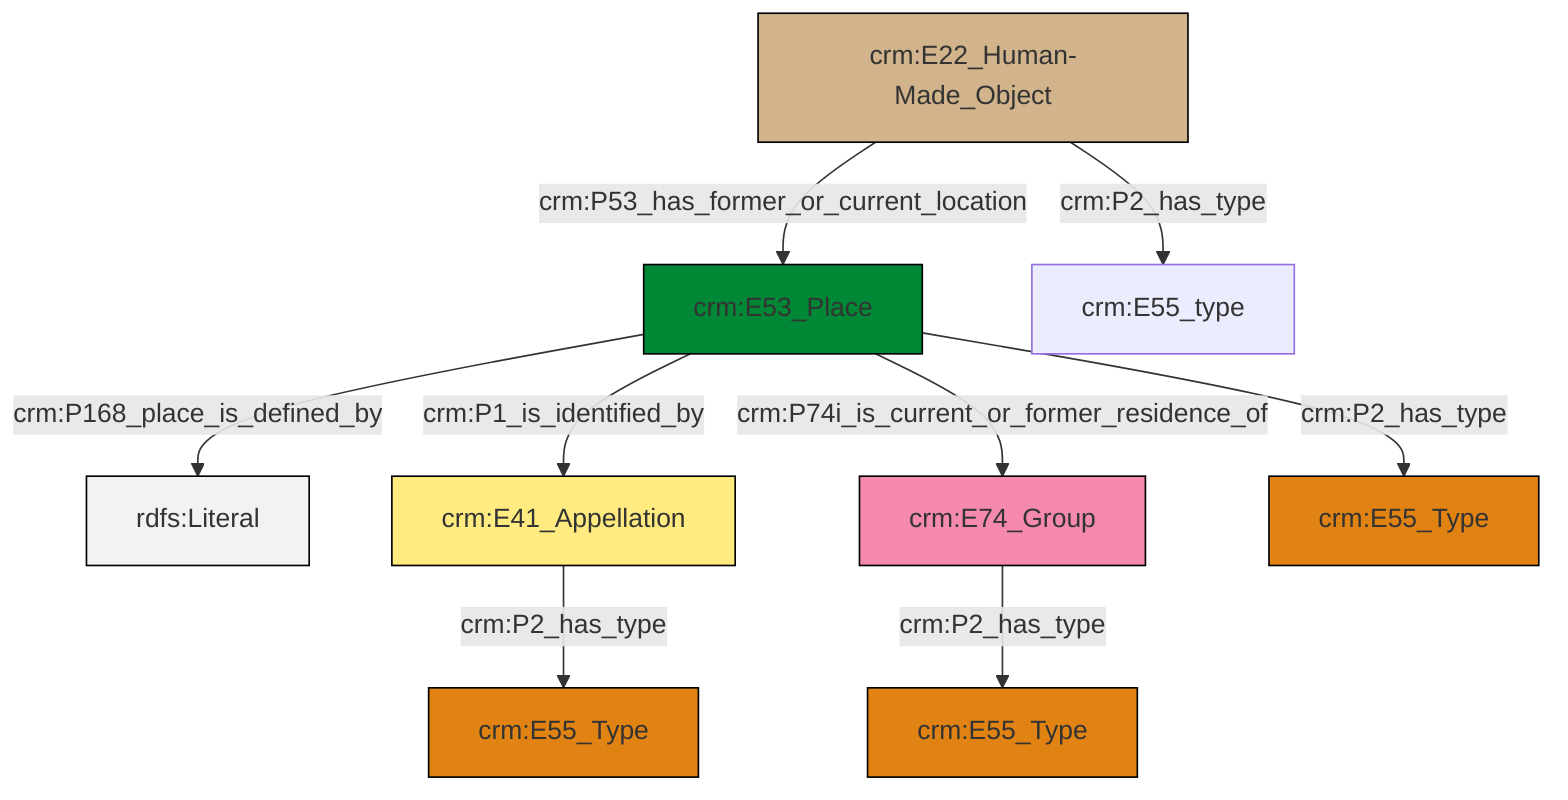 graph TD
classDef Literal fill:#f2f2f2,stroke:#000000;
classDef CRM_Entity fill:#FFFFFF,stroke:#000000;
classDef Temporal_Entity fill:#00C9E6, stroke:#000000;
classDef Type fill:#E18312, stroke:#000000;
classDef Time-Span fill:#2C9C91, stroke:#000000;
classDef Appellation fill:#FFEB7F, stroke:#000000;
classDef Place fill:#008836, stroke:#000000;
classDef Persistent_Item fill:#B266B2, stroke:#000000;
classDef Conceptual_Object fill:#FFD700, stroke:#000000;
classDef Physical_Thing fill:#D2B48C, stroke:#000000;
classDef Actor fill:#f58aad, stroke:#000000;
classDef PC_Classes fill:#4ce600, stroke:#000000;
classDef Multi fill:#cccccc,stroke:#000000;

0["crm:E53_Place"]:::Place -->|crm:P168_place_is_defined_by| 1[rdfs:Literal]:::Literal
2["crm:E74_Group"]:::Actor -->|crm:P2_has_type| 3["crm:E55_Type"]:::Type
0["crm:E53_Place"]:::Place -->|crm:P1_is_identified_by| 4["crm:E41_Appellation"]:::Appellation
5["crm:E22_Human-Made_Object"]:::Physical_Thing -->|crm:P2_has_type| 6["crm:E55_type"]:::Default
4["crm:E41_Appellation"]:::Appellation -->|crm:P2_has_type| 12["crm:E55_Type"]:::Type
5["crm:E22_Human-Made_Object"]:::Physical_Thing -->|crm:P53_has_former_or_current_location| 0["crm:E53_Place"]:::Place
0["crm:E53_Place"]:::Place -->|crm:P2_has_type| 10["crm:E55_Type"]:::Type
0["crm:E53_Place"]:::Place -->|crm:P74i_is_current_or_former_residence_of| 2["crm:E74_Group"]:::Actor